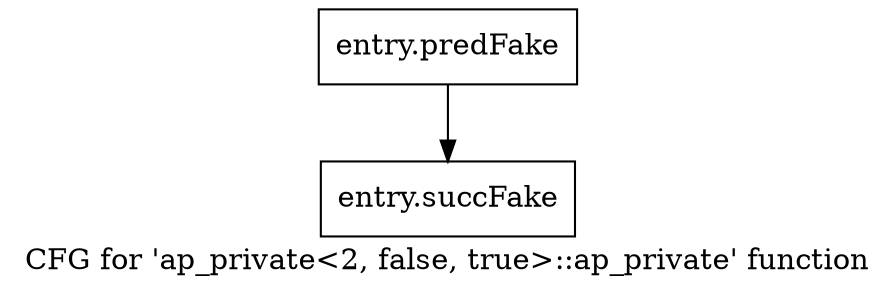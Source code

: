 digraph "CFG for 'ap_private\<2, false, true\>::ap_private' function" {
	label="CFG for 'ap_private\<2, false, true\>::ap_private' function";

	Node0x48e7550 [shape=record,filename="",linenumber="",label="{entry.predFake}"];
	Node0x48e7550 -> Node0x49ebec0[ callList="" memoryops="" filename="/proj/xbuilds/2019.2_0801_1/installs/lin64/Scout/HEAD/include/etc/ap_private.h"];
	Node0x49ebec0 [shape=record,filename="/proj/xbuilds/2019.2_0801_1/installs/lin64/Scout/HEAD/include/etc/ap_private.h",linenumber="1639",label="{entry.succFake}"];
}
